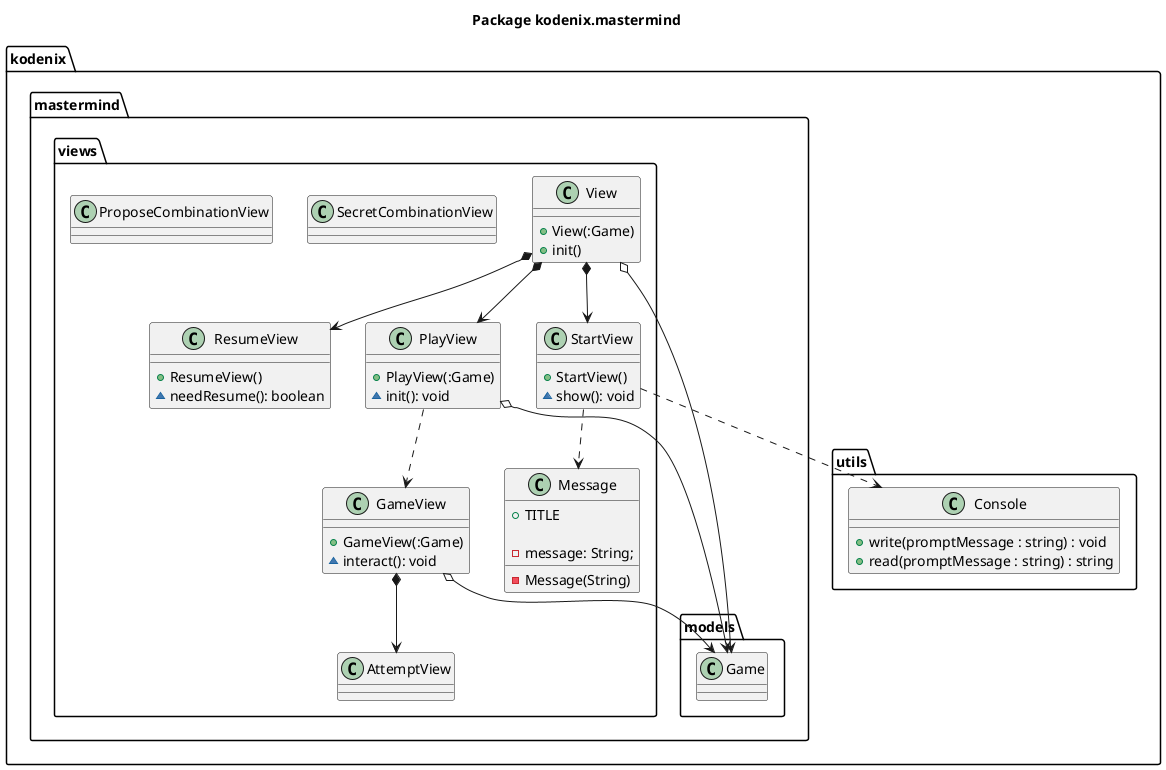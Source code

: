 @startuml package-mastermind
title Package kodenix.mastermind 

package kodenix.mastermind.views {
    class View {
        +View(:Game)
        +init()
    }
    class StartView {
        +StartView()
        ~show(): void
    }
    class PlayView {
        +PlayView(:Game)
        ~init(): void
    }
    class GameView {
        +GameView(:Game)
        ~interact(): void
    }
    class ResumeView {
        +ResumeView()
        ~needResume(): boolean
    }
    class AttemptView {}
    class SecretCombinationView {}
    class ProposeCombinationView {}
    
    class Message {
        +TITLE

        -message: String;
        -Message(String)
    }
    
    View *-down-> StartView
    View *-down-> PlayView
    View *-down-> ResumeView
    PlayView .down.> GameView
    GameView *-down-> AttemptView
    StartView .down.> kodenix.utils.Console
    StartView .down.> Message

    View o--> kodenix.mastermind.models.Game
    PlayView o--> kodenix.mastermind.models.Game
    GameView o--> kodenix.mastermind.models.Game
}

package kodenix.mastermind.models {
    class Game {}
}

package kodenix.utils {
    class Console {
        +write(promptMessage : string) : void
        +read(promptMessage : string) : string
    }
}




@enduml